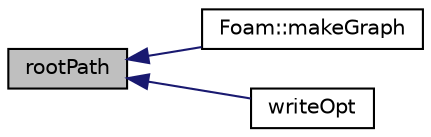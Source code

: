 digraph "rootPath"
{
  bgcolor="transparent";
  edge [fontname="Helvetica",fontsize="10",labelfontname="Helvetica",labelfontsize="10"];
  node [fontname="Helvetica",fontsize="10",shape=record];
  rankdir="LR";
  Node1 [label="rootPath",height=0.2,width=0.4,color="black", fillcolor="grey75", style="filled", fontcolor="black"];
  Node1 -> Node2 [dir="back",color="midnightblue",fontsize="10",style="solid",fontname="Helvetica"];
  Node2 [label="Foam::makeGraph",height=0.2,width=0.4,color="black",URL="$a10758.html#a18036b08cdbe6df94e4722bf03687851"];
  Node1 -> Node3 [dir="back",color="midnightblue",fontsize="10",style="solid",fontname="Helvetica"];
  Node3 [label="writeOpt",height=0.2,width=0.4,color="black",URL="$a01181.html#a63d205cb682f018b67bf8193545ffe85"];
}
